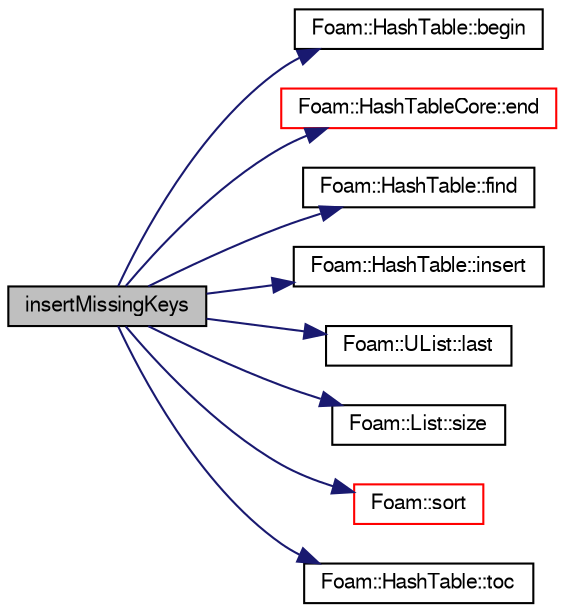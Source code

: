 digraph "insertMissingKeys"
{
  bgcolor="transparent";
  edge [fontname="FreeSans",fontsize="10",labelfontname="FreeSans",labelfontsize="10"];
  node [fontname="FreeSans",fontsize="10",shape=record];
  rankdir="LR";
  Node1366 [label="insertMissingKeys",height=0.2,width=0.4,color="black", fillcolor="grey75", style="filled", fontcolor="black"];
  Node1366 -> Node1367 [color="midnightblue",fontsize="10",style="solid",fontname="FreeSans"];
  Node1367 [label="Foam::HashTable::begin",height=0.2,width=0.4,color="black",URL="$a25702.html#a4718c822b6b0cd47612f37199986753a",tooltip="iterator set to the beginning of the HashTable "];
  Node1366 -> Node1368 [color="midnightblue",fontsize="10",style="solid",fontname="FreeSans"];
  Node1368 [label="Foam::HashTableCore::end",height=0.2,width=0.4,color="red",URL="$a25706.html#a540580a296c0ff351686ceb4f27b6fe6",tooltip="iteratorEnd set to beyond the end of any HashTable "];
  Node1366 -> Node1376 [color="midnightblue",fontsize="10",style="solid",fontname="FreeSans"];
  Node1376 [label="Foam::HashTable::find",height=0.2,width=0.4,color="black",URL="$a25702.html#a76b2c74ebd9f33fa9f76261b027ffc11",tooltip="Find and return an iterator set at the hashedEntry. "];
  Node1366 -> Node1377 [color="midnightblue",fontsize="10",style="solid",fontname="FreeSans"];
  Node1377 [label="Foam::HashTable::insert",height=0.2,width=0.4,color="black",URL="$a25702.html#a5eee1e0e199ad59b9cb3916cd42156e0",tooltip="Insert a new hashedEntry. "];
  Node1366 -> Node1378 [color="midnightblue",fontsize="10",style="solid",fontname="FreeSans"];
  Node1378 [label="Foam::UList::last",height=0.2,width=0.4,color="black",URL="$a25698.html#aef07c02ea1c27bdb5906043b399e0ff0",tooltip="Return the last element of the list. "];
  Node1366 -> Node1379 [color="midnightblue",fontsize="10",style="solid",fontname="FreeSans"];
  Node1379 [label="Foam::List::size",height=0.2,width=0.4,color="black",URL="$a25694.html#a8a5f6fa29bd4b500caf186f60245b384",tooltip="Override size to be inconsistent with allocated storage. "];
  Node1366 -> Node1380 [color="midnightblue",fontsize="10",style="solid",fontname="FreeSans"];
  Node1380 [label="Foam::sort",height=0.2,width=0.4,color="red",URL="$a21124.html#a8040176c5570405aa954090217c37fbe"];
  Node1366 -> Node1383 [color="midnightblue",fontsize="10",style="solid",fontname="FreeSans"];
  Node1383 [label="Foam::HashTable::toc",height=0.2,width=0.4,color="black",URL="$a25702.html#a1717015c0033bc9eed654353eed0461b",tooltip="Return the table of contents. "];
}
